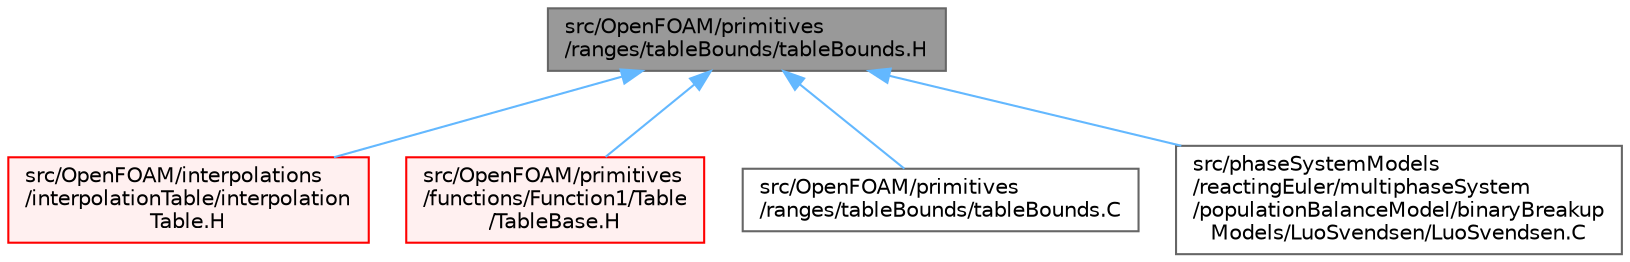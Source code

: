 digraph "src/OpenFOAM/primitives/ranges/tableBounds/tableBounds.H"
{
 // LATEX_PDF_SIZE
  bgcolor="transparent";
  edge [fontname=Helvetica,fontsize=10,labelfontname=Helvetica,labelfontsize=10];
  node [fontname=Helvetica,fontsize=10,shape=box,height=0.2,width=0.4];
  Node1 [id="Node000001",label="src/OpenFOAM/primitives\l/ranges/tableBounds/tableBounds.H",height=0.2,width=0.4,color="gray40", fillcolor="grey60", style="filled", fontcolor="black",tooltip=" "];
  Node1 -> Node2 [id="edge1_Node000001_Node000002",dir="back",color="steelblue1",style="solid",tooltip=" "];
  Node2 [id="Node000002",label="src/OpenFOAM/interpolations\l/interpolationTable/interpolation\lTable.H",height=0.2,width=0.4,color="red", fillcolor="#FFF0F0", style="filled",URL="$interpolationTable_8H.html",tooltip=" "];
  Node1 -> Node37 [id="edge2_Node000001_Node000037",dir="back",color="steelblue1",style="solid",tooltip=" "];
  Node37 [id="Node000037",label="src/OpenFOAM/primitives\l/functions/Function1/Table\l/TableBase.H",height=0.2,width=0.4,color="red", fillcolor="#FFF0F0", style="filled",URL="$TableBase_8H.html",tooltip=" "];
  Node1 -> Node50 [id="edge3_Node000001_Node000050",dir="back",color="steelblue1",style="solid",tooltip=" "];
  Node50 [id="Node000050",label="src/OpenFOAM/primitives\l/ranges/tableBounds/tableBounds.C",height=0.2,width=0.4,color="grey40", fillcolor="white", style="filled",URL="$tableBounds_8C.html",tooltip=" "];
  Node1 -> Node25 [id="edge4_Node000001_Node000025",dir="back",color="steelblue1",style="solid",tooltip=" "];
  Node25 [id="Node000025",label="src/phaseSystemModels\l/reactingEuler/multiphaseSystem\l/populationBalanceModel/binaryBreakup\lModels/LuoSvendsen/LuoSvendsen.C",height=0.2,width=0.4,color="grey40", fillcolor="white", style="filled",URL="$LuoSvendsen_8C.html",tooltip=" "];
}
